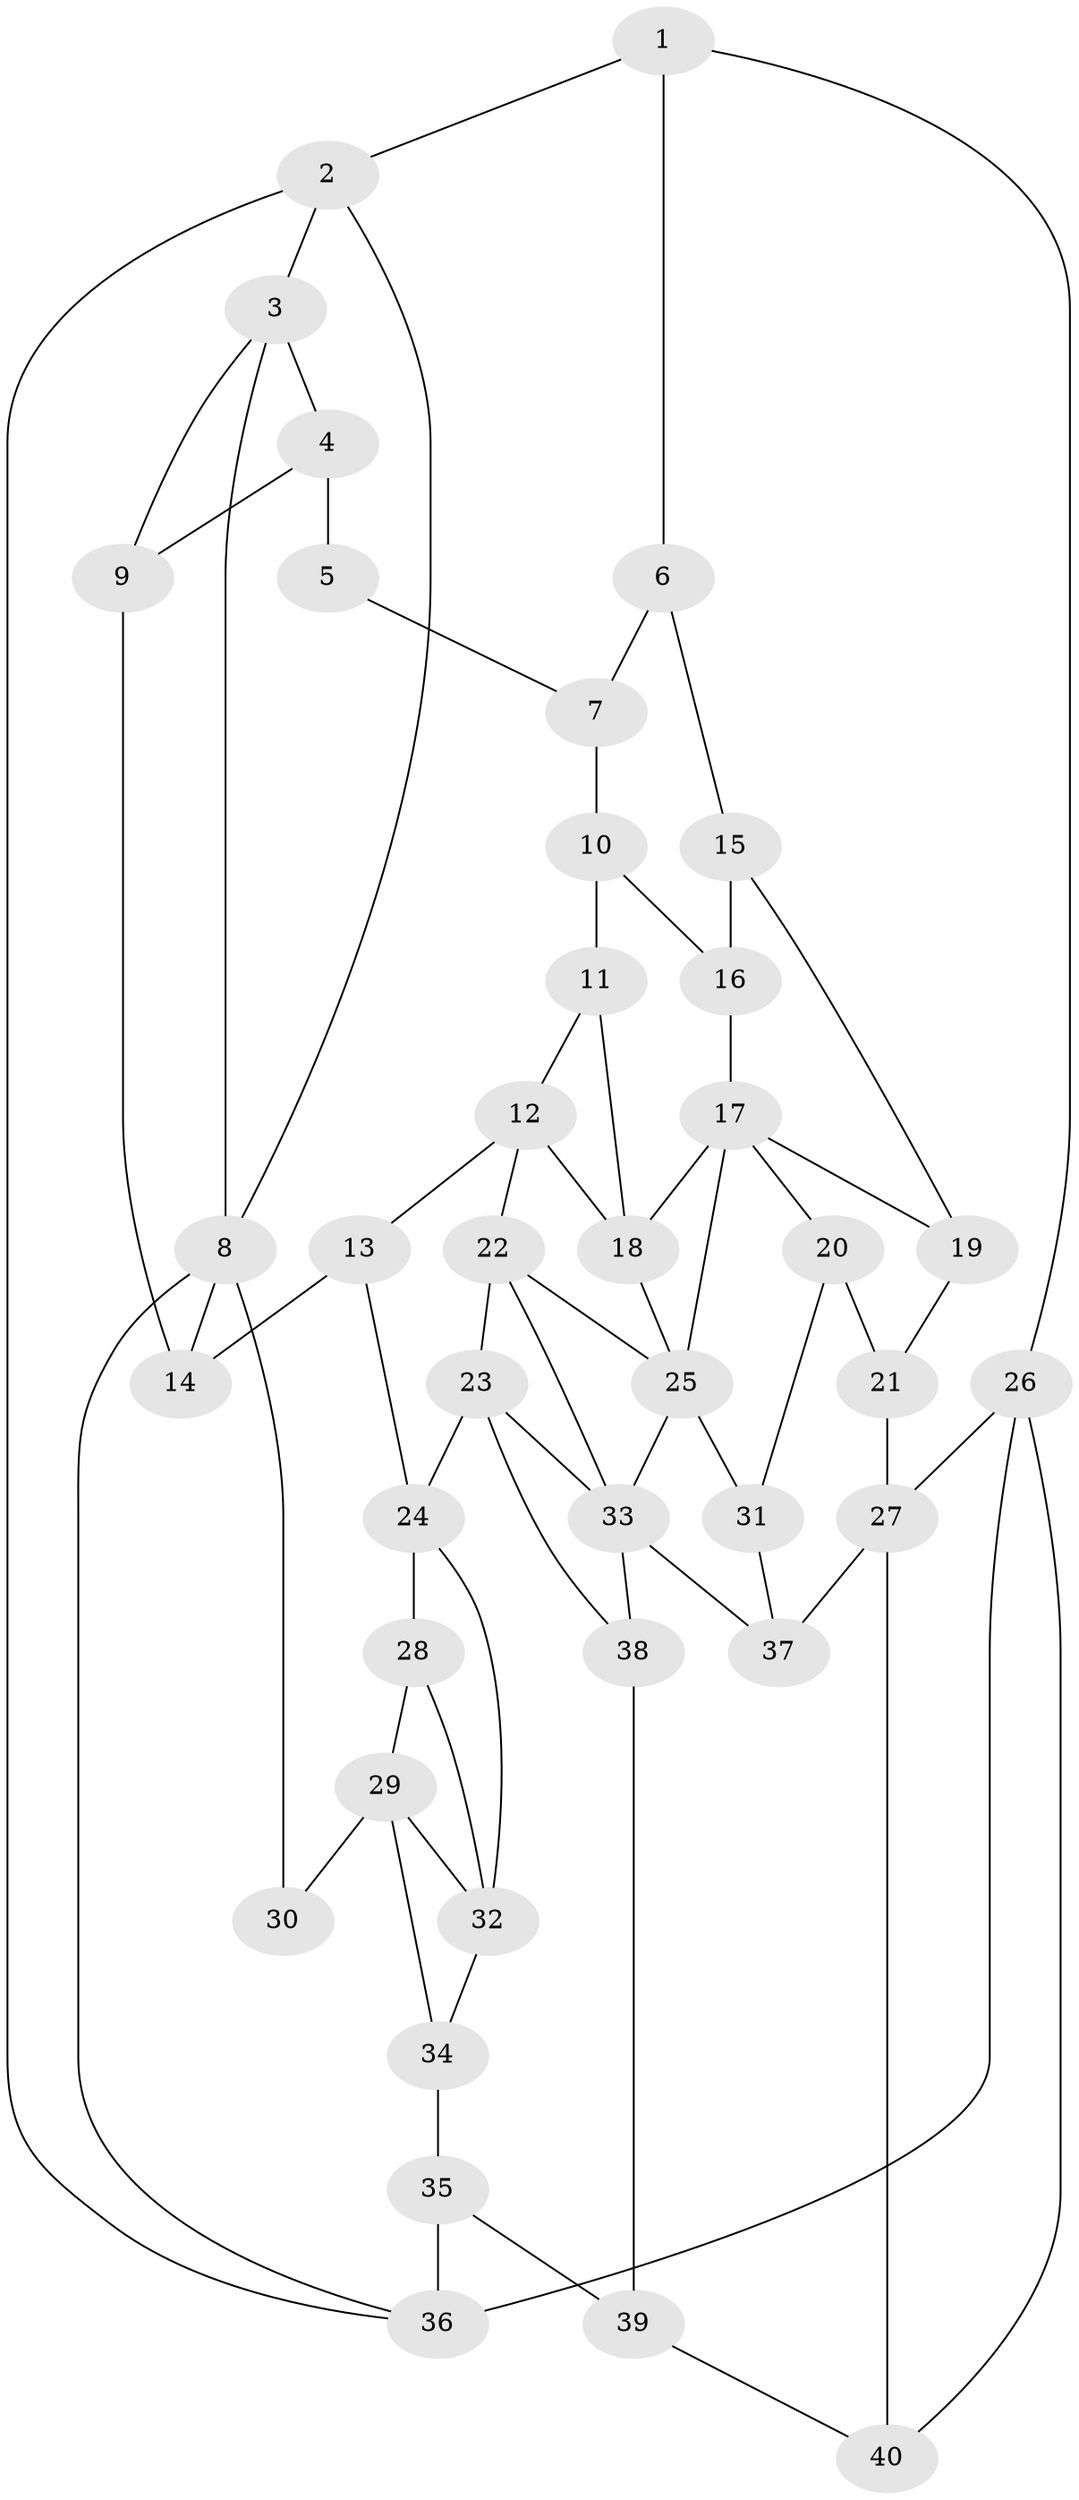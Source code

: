 // original degree distribution, {3: 0.022727272727272728, 6: 0.23484848484848486, 4: 0.23484848484848486, 5: 0.5075757575757576}
// Generated by graph-tools (version 1.1) at 2025/54/03/04/25 22:54:10]
// undirected, 40 vertices, 69 edges
graph export_dot {
  node [color=gray90,style=filled];
  1;
  2;
  3;
  4;
  5;
  6;
  7;
  8;
  9;
  10;
  11;
  12;
  13;
  14;
  15;
  16;
  17;
  18;
  19;
  20;
  21;
  22;
  23;
  24;
  25;
  26;
  27;
  28;
  29;
  30;
  31;
  32;
  33;
  34;
  35;
  36;
  37;
  38;
  39;
  40;
  1 -- 2 [weight=1.0];
  1 -- 6 [weight=2.0];
  1 -- 26 [weight=1.0];
  2 -- 3 [weight=1.0];
  2 -- 8 [weight=1.0];
  2 -- 36 [weight=1.0];
  3 -- 4 [weight=2.0];
  3 -- 8 [weight=1.0];
  3 -- 9 [weight=2.0];
  4 -- 5 [weight=2.0];
  4 -- 9 [weight=1.0];
  5 -- 7 [weight=2.0];
  6 -- 7 [weight=2.0];
  6 -- 15 [weight=2.0];
  7 -- 10 [weight=2.0];
  8 -- 14 [weight=1.0];
  8 -- 30 [weight=2.0];
  8 -- 36 [weight=1.0];
  9 -- 14 [weight=2.0];
  10 -- 11 [weight=1.0];
  10 -- 16 [weight=1.0];
  11 -- 12 [weight=1.0];
  11 -- 18 [weight=1.0];
  12 -- 13 [weight=3.0];
  12 -- 18 [weight=1.0];
  12 -- 22 [weight=1.0];
  13 -- 14 [weight=2.0];
  13 -- 24 [weight=1.0];
  15 -- 16 [weight=2.0];
  15 -- 19 [weight=2.0];
  16 -- 17 [weight=1.0];
  17 -- 18 [weight=2.0];
  17 -- 19 [weight=1.0];
  17 -- 20 [weight=1.0];
  17 -- 25 [weight=1.0];
  18 -- 25 [weight=1.0];
  19 -- 21 [weight=1.0];
  20 -- 21 [weight=2.0];
  20 -- 31 [weight=1.0];
  21 -- 27 [weight=2.0];
  22 -- 23 [weight=1.0];
  22 -- 25 [weight=1.0];
  22 -- 33 [weight=1.0];
  23 -- 24 [weight=2.0];
  23 -- 33 [weight=1.0];
  23 -- 38 [weight=2.0];
  24 -- 28 [weight=1.0];
  24 -- 32 [weight=1.0];
  25 -- 31 [weight=2.0];
  25 -- 33 [weight=1.0];
  26 -- 27 [weight=2.0];
  26 -- 36 [weight=1.0];
  26 -- 40 [weight=1.0];
  27 -- 37 [weight=2.0];
  27 -- 40 [weight=2.0];
  28 -- 29 [weight=1.0];
  28 -- 32 [weight=1.0];
  29 -- 30 [weight=2.0];
  29 -- 32 [weight=1.0];
  29 -- 34 [weight=2.0];
  31 -- 37 [weight=1.0];
  32 -- 34 [weight=1.0];
  33 -- 37 [weight=1.0];
  33 -- 38 [weight=1.0];
  34 -- 35 [weight=2.0];
  35 -- 36 [weight=2.0];
  35 -- 39 [weight=2.0];
  38 -- 39 [weight=2.0];
  39 -- 40 [weight=2.0];
}
